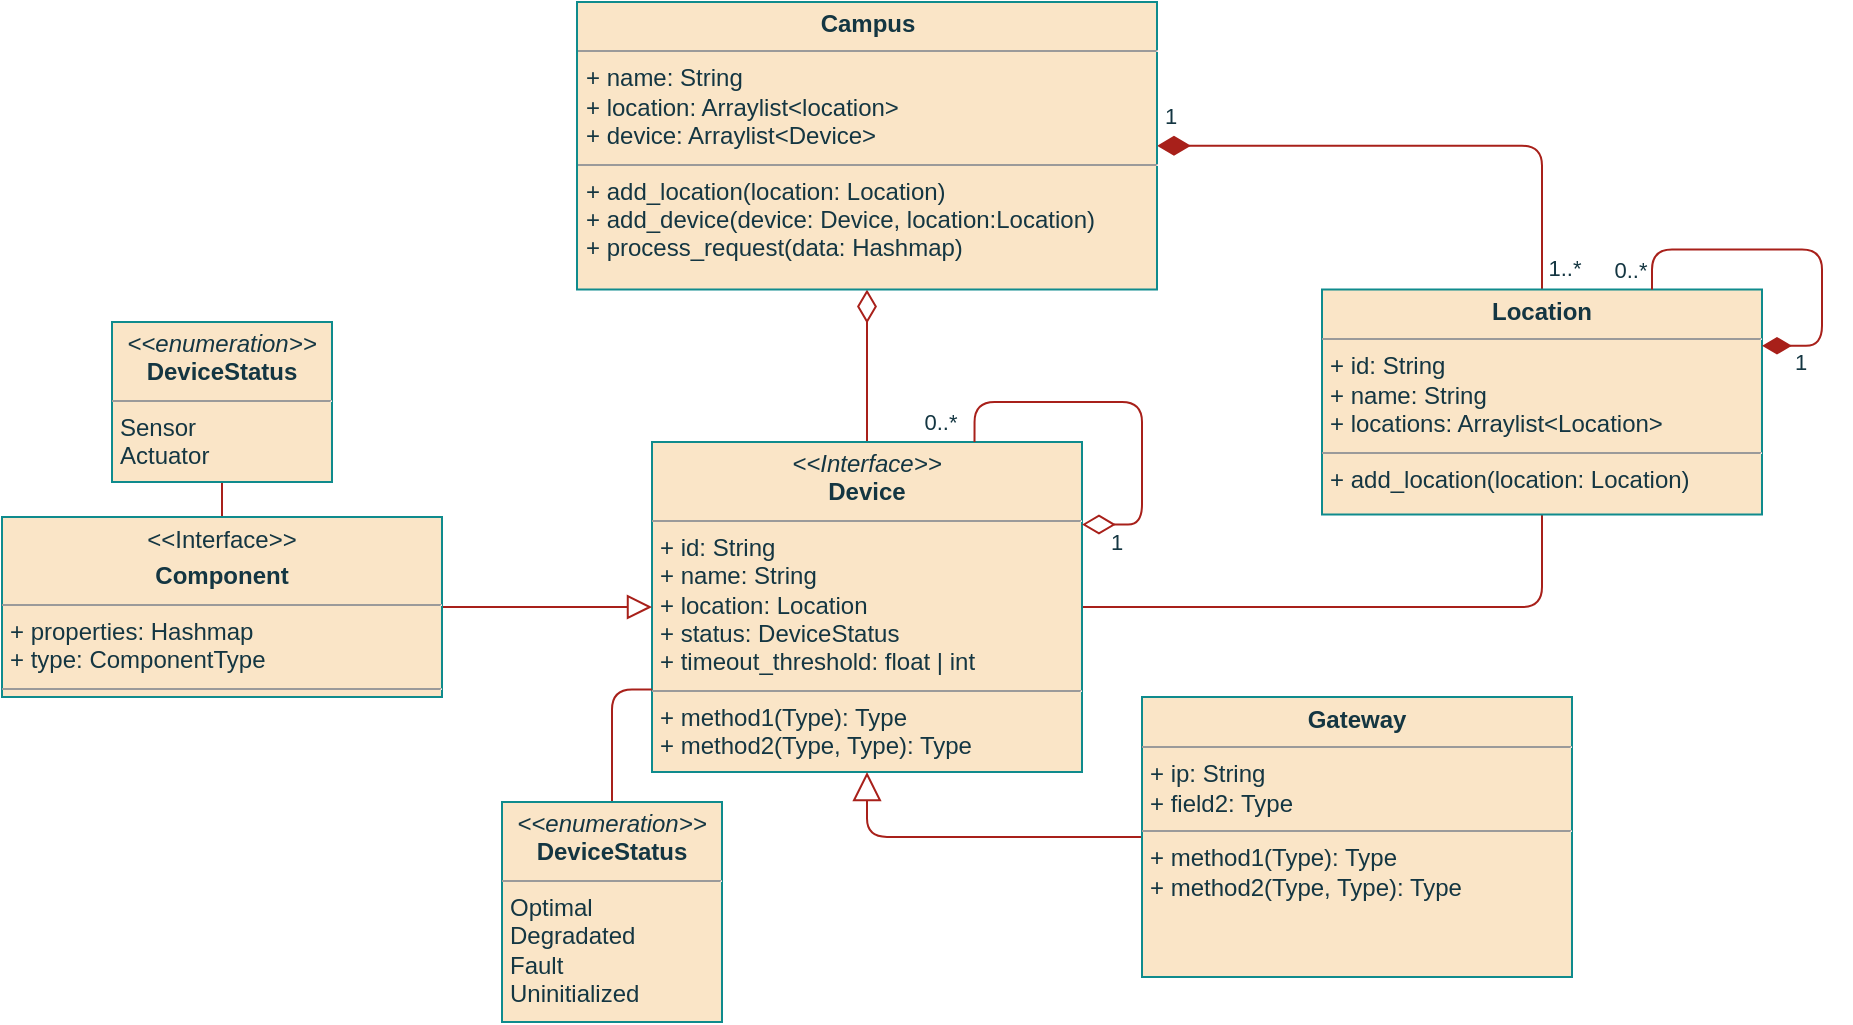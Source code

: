 <mxfile version="21.2.8" type="device">
  <diagram name="Page-1" id="UgkzKDdlbD2YLOSZ790F">
    <mxGraphModel dx="1247" dy="770" grid="1" gridSize="10" guides="1" tooltips="1" connect="1" arrows="1" fold="1" page="1" pageScale="1" pageWidth="850" pageHeight="1100" math="0" shadow="0">
      <root>
        <mxCell id="0" />
        <mxCell id="1" parent="0" />
        <mxCell id="6oxuOz3wnvCVODKfcnTl-27" style="edgeStyle=orthogonalEdgeStyle;rounded=1;orthogonalLoop=1;jettySize=auto;html=1;endArrow=diamondThin;endFill=0;endSize=14;labelBackgroundColor=none;fontColor=default;strokeColor=#A8201A;" parent="1" source="6oxuOz3wnvCVODKfcnTl-2" target="6oxuOz3wnvCVODKfcnTl-6" edge="1">
          <mxGeometry relative="1" as="geometry" />
        </mxCell>
        <mxCell id="OdJVMO-tTa7zXgjn8MUh-11" style="edgeStyle=orthogonalEdgeStyle;shape=connector;rounded=1;orthogonalLoop=1;jettySize=auto;html=1;exitX=1;exitY=0.5;exitDx=0;exitDy=0;labelBackgroundColor=default;strokeColor=#A8201A;fontFamily=Helvetica;fontSize=11;fontColor=#143642;endArrow=none;endFill=0;fillColor=#FAE5C7;entryX=0.5;entryY=1;entryDx=0;entryDy=0;" parent="1" source="6oxuOz3wnvCVODKfcnTl-2" target="6oxuOz3wnvCVODKfcnTl-5" edge="1">
          <mxGeometry relative="1" as="geometry" />
        </mxCell>
        <mxCell id="6oxuOz3wnvCVODKfcnTl-2" value="&lt;p style=&quot;margin:0px;margin-top:4px;text-align:center;&quot;&gt;&lt;i&gt;&amp;lt;&amp;lt;Interface&amp;gt;&amp;gt;&lt;/i&gt;&lt;br&gt;&lt;b&gt;Device&lt;/b&gt;&lt;/p&gt;&lt;hr size=&quot;1&quot;&gt;&lt;p style=&quot;margin:0px;margin-left:4px;&quot;&gt;+ id: String&lt;br&gt;+ name: String&lt;/p&gt;&lt;p style=&quot;margin:0px;margin-left:4px;&quot;&gt;+ location: Location&lt;/p&gt;&lt;p style=&quot;margin:0px;margin-left:4px;&quot;&gt;+ status: DeviceStatus&lt;br&gt;&lt;/p&gt;&lt;p style=&quot;margin:0px;margin-left:4px;&quot;&gt;+ timeout_threshold: float | int&amp;nbsp;&lt;/p&gt;&lt;hr style=&quot;border-color: var(--border-color);&quot; size=&quot;1&quot;&gt;&lt;p style=&quot;margin:0px;margin-left:4px;&quot;&gt;+ method1(Type): Type&lt;br&gt;+ method2(Type, Type): Type&lt;/p&gt;" style="verticalAlign=top;align=left;overflow=fill;fontSize=12;fontFamily=Helvetica;html=1;whiteSpace=wrap;labelBackgroundColor=none;fillColor=#FAE5C7;strokeColor=#0F8B8D;fontColor=#143642;" parent="1" vertex="1">
          <mxGeometry x="615" y="490" width="215" height="165" as="geometry" />
        </mxCell>
        <mxCell id="6oxuOz3wnvCVODKfcnTl-25" style="edgeStyle=orthogonalEdgeStyle;rounded=1;orthogonalLoop=1;jettySize=auto;html=1;endSize=12;endArrow=block;endFill=0;labelBackgroundColor=none;fontColor=default;strokeColor=#A8201A;entryX=0.5;entryY=1;entryDx=0;entryDy=0;" parent="1" source="6oxuOz3wnvCVODKfcnTl-4" target="6oxuOz3wnvCVODKfcnTl-2" edge="1">
          <mxGeometry relative="1" as="geometry">
            <Array as="points" />
          </mxGeometry>
        </mxCell>
        <mxCell id="6oxuOz3wnvCVODKfcnTl-4" value="&lt;p style=&quot;margin:0px;margin-top:4px;text-align:center;&quot;&gt;&lt;b style=&quot;&quot;&gt;Gateway&lt;/b&gt;&lt;/p&gt;&lt;hr size=&quot;1&quot;&gt;&lt;p style=&quot;margin:0px;margin-left:4px;&quot;&gt;+ ip: String&lt;br&gt;+ field2: Type&lt;/p&gt;&lt;hr size=&quot;1&quot;&gt;&lt;p style=&quot;margin:0px;margin-left:4px;&quot;&gt;+ method1(Type): Type&lt;br&gt;+ method2(Type, Type): Type&lt;/p&gt;" style="verticalAlign=top;align=left;overflow=fill;fontSize=12;fontFamily=Helvetica;html=1;whiteSpace=wrap;labelBackgroundColor=none;fillColor=#FAE5C7;strokeColor=#0F8B8D;fontColor=#143642;" parent="1" vertex="1">
          <mxGeometry x="860" y="617.5" width="215" height="140" as="geometry" />
        </mxCell>
        <mxCell id="6oxuOz3wnvCVODKfcnTl-32" style="edgeStyle=orthogonalEdgeStyle;orthogonalLoop=1;jettySize=auto;html=1;exitX=0.5;exitY=0;exitDx=0;exitDy=0;entryX=1;entryY=0.5;entryDx=0;entryDy=0;endArrow=diamondThin;endFill=1;endSize=14;labelBackgroundColor=none;fontColor=default;strokeColor=#A8201A;rounded=1;" parent="1" source="6oxuOz3wnvCVODKfcnTl-5" target="6oxuOz3wnvCVODKfcnTl-6" edge="1">
          <mxGeometry relative="1" as="geometry" />
        </mxCell>
        <mxCell id="6oxuOz3wnvCVODKfcnTl-33" value="1" style="edgeLabel;html=1;align=center;verticalAlign=middle;resizable=0;points=[];labelBackgroundColor=none;fontColor=#143642;" parent="6oxuOz3wnvCVODKfcnTl-32" vertex="1" connectable="0">
          <mxGeometry x="0.815" relative="1" as="geometry">
            <mxPoint x="-18" y="-15" as="offset" />
          </mxGeometry>
        </mxCell>
        <mxCell id="6oxuOz3wnvCVODKfcnTl-36" value="1..*" style="edgeLabel;html=1;align=center;verticalAlign=middle;resizable=0;points=[];fontSize=11;fontFamily=Helvetica;fontColor=#143642;" parent="6oxuOz3wnvCVODKfcnTl-32" vertex="1" connectable="0">
          <mxGeometry x="-0.869" y="1" relative="1" as="geometry">
            <mxPoint x="12" y="6" as="offset" />
          </mxGeometry>
        </mxCell>
        <mxCell id="6oxuOz3wnvCVODKfcnTl-5" value="&lt;p style=&quot;margin:0px;margin-top:4px;text-align:center;&quot;&gt;&lt;b&gt;Location&lt;/b&gt;&lt;/p&gt;&lt;hr size=&quot;1&quot;&gt;&lt;p style=&quot;margin:0px;margin-left:4px;&quot;&gt;+ id: String&lt;/p&gt;&lt;p style=&quot;margin:0px;margin-left:4px;&quot;&gt;+ name: String&lt;/p&gt;&lt;p style=&quot;margin:0px;margin-left:4px;&quot;&gt;+ locations: Arraylist&amp;lt;Location&amp;gt;&lt;/p&gt;&lt;hr size=&quot;1&quot;&gt;&lt;p style=&quot;margin:0px;margin-left:4px;&quot;&gt;+ add_location(location: Location)&lt;/p&gt;" style="verticalAlign=top;align=left;overflow=fill;fontSize=12;fontFamily=Helvetica;html=1;whiteSpace=wrap;labelBackgroundColor=none;fillColor=#FAE5C7;strokeColor=#0F8B8D;fontColor=#143642;" parent="1" vertex="1">
          <mxGeometry x="950" y="413.75" width="220" height="112.5" as="geometry" />
        </mxCell>
        <mxCell id="6oxuOz3wnvCVODKfcnTl-6" value="&lt;p style=&quot;margin:0px;margin-top:4px;text-align:center;&quot;&gt;&lt;b&gt;Campus&lt;/b&gt;&lt;/p&gt;&lt;hr size=&quot;1&quot;&gt;&lt;p style=&quot;margin:0px;margin-left:4px;&quot;&gt;+ name: String&lt;/p&gt;&lt;p style=&quot;margin:0px;margin-left:4px;&quot;&gt;+ location: Arraylist&amp;lt;location&amp;gt;&lt;/p&gt;&lt;p style=&quot;margin:0px;margin-left:4px;&quot;&gt;+ device: Arraylist&amp;lt;Device&amp;gt;&lt;/p&gt;&lt;hr size=&quot;1&quot;&gt;&lt;p style=&quot;margin:0px;margin-left:4px;&quot;&gt;+ add_location(location: Location)&lt;/p&gt;&lt;p style=&quot;margin:0px;margin-left:4px;&quot;&gt;+ add_device(device: Device, location:Location)&lt;/p&gt;&lt;p style=&quot;margin:0px;margin-left:4px;&quot;&gt;+ process_request(data: Hashmap)&lt;/p&gt;" style="verticalAlign=top;align=left;overflow=fill;fontSize=12;fontFamily=Helvetica;html=1;whiteSpace=wrap;labelBackgroundColor=none;fillColor=#FAE5C7;strokeColor=#0F8B8D;fontColor=#143642;" parent="1" vertex="1">
          <mxGeometry x="577.5" y="270" width="290" height="143.75" as="geometry" />
        </mxCell>
        <mxCell id="6oxuOz3wnvCVODKfcnTl-22" style="edgeStyle=orthogonalEdgeStyle;rounded=1;orthogonalLoop=1;jettySize=auto;html=1;endArrow=block;endFill=0;endSize=10;labelBackgroundColor=none;fontColor=default;strokeColor=#A8201A;" parent="1" source="6oxuOz3wnvCVODKfcnTl-1" target="6oxuOz3wnvCVODKfcnTl-2" edge="1">
          <mxGeometry relative="1" as="geometry" />
        </mxCell>
        <mxCell id="6oxuOz3wnvCVODKfcnTl-35" style="edgeStyle=orthogonalEdgeStyle;rounded=1;orthogonalLoop=1;jettySize=auto;html=1;strokeColor=#A8201A;fontColor=#143642;fillColor=#FAE5C7;endArrow=none;endFill=0;entryX=0;entryY=0.75;entryDx=0;entryDy=0;exitX=0.5;exitY=0;exitDx=0;exitDy=0;" parent="1" source="6oxuOz3wnvCVODKfcnTl-34" target="6oxuOz3wnvCVODKfcnTl-2" edge="1">
          <mxGeometry relative="1" as="geometry">
            <Array as="points">
              <mxPoint x="595" y="614" />
            </Array>
          </mxGeometry>
        </mxCell>
        <mxCell id="6oxuOz3wnvCVODKfcnTl-34" value="&lt;p style=&quot;margin:0px;margin-top:4px;text-align:center;&quot;&gt;&lt;i&gt;&amp;lt;&amp;lt;enumeration&amp;gt;&amp;gt;&lt;/i&gt;&lt;br&gt;&lt;b&gt;DeviceStatus&lt;/b&gt;&lt;/p&gt;&lt;hr size=&quot;1&quot;&gt;&lt;p style=&quot;margin:0px;margin-left:4px;&quot;&gt;Optimal&lt;/p&gt;&lt;p style=&quot;margin:0px;margin-left:4px;&quot;&gt;Degradated&lt;/p&gt;&lt;p style=&quot;margin:0px;margin-left:4px;&quot;&gt;Fault&lt;/p&gt;&lt;p style=&quot;margin:0px;margin-left:4px;&quot;&gt;Uninitialized&lt;/p&gt;" style="verticalAlign=top;align=left;overflow=fill;fontSize=12;fontFamily=Helvetica;html=1;whiteSpace=wrap;strokeColor=#0F8B8D;fontColor=#143642;fillColor=#FAE5C7;" parent="1" vertex="1">
          <mxGeometry x="540" y="670" width="110" height="110" as="geometry" />
        </mxCell>
        <mxCell id="6oxuOz3wnvCVODKfcnTl-47" style="edgeStyle=orthogonalEdgeStyle;shape=connector;rounded=1;orthogonalLoop=1;jettySize=auto;html=1;exitX=0.75;exitY=0;exitDx=0;exitDy=0;entryX=1;entryY=0.25;entryDx=0;entryDy=0;labelBackgroundColor=default;strokeColor=#A8201A;fontFamily=Helvetica;fontSize=11;fontColor=#143642;endArrow=diamondThin;endFill=0;fillColor=#FAE5C7;endSize=14;" parent="1" source="6oxuOz3wnvCVODKfcnTl-2" target="6oxuOz3wnvCVODKfcnTl-2" edge="1">
          <mxGeometry relative="1" as="geometry" />
        </mxCell>
        <mxCell id="6oxuOz3wnvCVODKfcnTl-48" value="1" style="edgeLabel;html=1;align=center;verticalAlign=middle;resizable=0;points=[];fontSize=11;fontFamily=Helvetica;fontColor=#143642;" parent="1" vertex="1" connectable="0">
          <mxGeometry x="847" y="540" as="geometry" />
        </mxCell>
        <mxCell id="6oxuOz3wnvCVODKfcnTl-49" value="0..*" style="edgeLabel;html=1;align=center;verticalAlign=middle;resizable=0;points=[];labelBackgroundColor=none;fontColor=#143642;" parent="1" vertex="1" connectable="0">
          <mxGeometry x="759" y="480" as="geometry" />
        </mxCell>
        <mxCell id="OdJVMO-tTa7zXgjn8MUh-5" style="edgeStyle=orthogonalEdgeStyle;rounded=1;orthogonalLoop=1;jettySize=auto;html=1;exitX=0.5;exitY=1;exitDx=0;exitDy=0;entryX=0.5;entryY=0;entryDx=0;entryDy=0;labelBackgroundColor=none;endArrow=none;strokeColor=#A8201A;endFill=0;endSize=10;" parent="1" source="OdJVMO-tTa7zXgjn8MUh-1" target="6oxuOz3wnvCVODKfcnTl-1" edge="1">
          <mxGeometry relative="1" as="geometry" />
        </mxCell>
        <mxCell id="OdJVMO-tTa7zXgjn8MUh-1" value="&lt;p style=&quot;margin:0px;margin-top:4px;text-align:center;&quot;&gt;&lt;i&gt;&amp;lt;&amp;lt;enumeration&amp;gt;&amp;gt;&lt;/i&gt;&lt;br&gt;&lt;b&gt;DeviceStatus&lt;/b&gt;&lt;/p&gt;&lt;hr size=&quot;1&quot;&gt;&lt;p style=&quot;margin:0px;margin-left:4px;&quot;&gt;Sensor&lt;/p&gt;&lt;p style=&quot;margin:0px;margin-left:4px;&quot;&gt;Actuator&lt;/p&gt;" style="verticalAlign=top;align=left;overflow=fill;fontSize=12;fontFamily=Helvetica;html=1;whiteSpace=wrap;strokeColor=#0F8B8D;fontColor=#143642;fillColor=#FAE5C7;" parent="1" vertex="1">
          <mxGeometry x="345" y="430" width="110" height="80" as="geometry" />
        </mxCell>
        <mxCell id="6oxuOz3wnvCVODKfcnTl-1" value="&lt;p style=&quot;margin:0px;margin-top:4px;text-align:center;&quot;&gt;&amp;lt;&amp;lt;Interface&amp;gt;&amp;gt;&lt;/p&gt;&lt;p style=&quot;margin:0px;margin-top:4px;text-align:center;&quot;&gt;&lt;b&gt;Component&lt;/b&gt;&lt;/p&gt;&lt;hr size=&quot;1&quot;&gt;&lt;p style=&quot;margin:0px;margin-left:4px;&quot;&gt;+ properties: Hashmap&lt;/p&gt;&lt;p style=&quot;margin:0px;margin-left:4px;&quot;&gt;+ type: ComponentType&lt;/p&gt;&lt;hr size=&quot;1&quot;&gt;&lt;p style=&quot;margin:0px;margin-left:4px;&quot;&gt;+ method(): Type&lt;/p&gt;" style="verticalAlign=top;align=left;overflow=fill;fontSize=12;fontFamily=Helvetica;html=1;whiteSpace=wrap;labelBackgroundColor=none;fillColor=#FAE5C7;strokeColor=#0F8B8D;fontColor=#143642;" parent="1" vertex="1">
          <mxGeometry x="290" y="527.5" width="220" height="90" as="geometry" />
        </mxCell>
        <mxCell id="OdJVMO-tTa7zXgjn8MUh-8" style="edgeStyle=orthogonalEdgeStyle;shape=connector;rounded=1;orthogonalLoop=1;jettySize=auto;html=1;exitX=0.75;exitY=0;exitDx=0;exitDy=0;entryX=1;entryY=0.25;entryDx=0;entryDy=0;labelBackgroundColor=default;strokeColor=#A8201A;fontFamily=Helvetica;fontSize=11;fontColor=#143642;endArrow=diamondThin;endFill=1;fillColor=#FAE5C7;endSize=12;" parent="1" source="6oxuOz3wnvCVODKfcnTl-5" target="6oxuOz3wnvCVODKfcnTl-5" edge="1">
          <mxGeometry relative="1" as="geometry" />
        </mxCell>
        <mxCell id="OdJVMO-tTa7zXgjn8MUh-12" value="0..*" style="edgeLabel;html=1;align=center;verticalAlign=middle;resizable=0;points=[];fontSize=11;fontFamily=Helvetica;fontColor=#143642;" parent="OdJVMO-tTa7zXgjn8MUh-8" vertex="1" connectable="0">
          <mxGeometry x="-0.52" y="-2" relative="1" as="geometry">
            <mxPoint x="-35" y="8" as="offset" />
          </mxGeometry>
        </mxCell>
        <mxCell id="OdJVMO-tTa7zXgjn8MUh-16" value="1" style="edgeLabel;html=1;align=center;verticalAlign=middle;resizable=0;points=[];fontSize=11;fontFamily=Helvetica;fontColor=#143642;" parent="OdJVMO-tTa7zXgjn8MUh-8" vertex="1" connectable="0">
          <mxGeometry x="0.595" y="-1" relative="1" as="geometry">
            <mxPoint x="-10" y="15" as="offset" />
          </mxGeometry>
        </mxCell>
      </root>
    </mxGraphModel>
  </diagram>
</mxfile>
